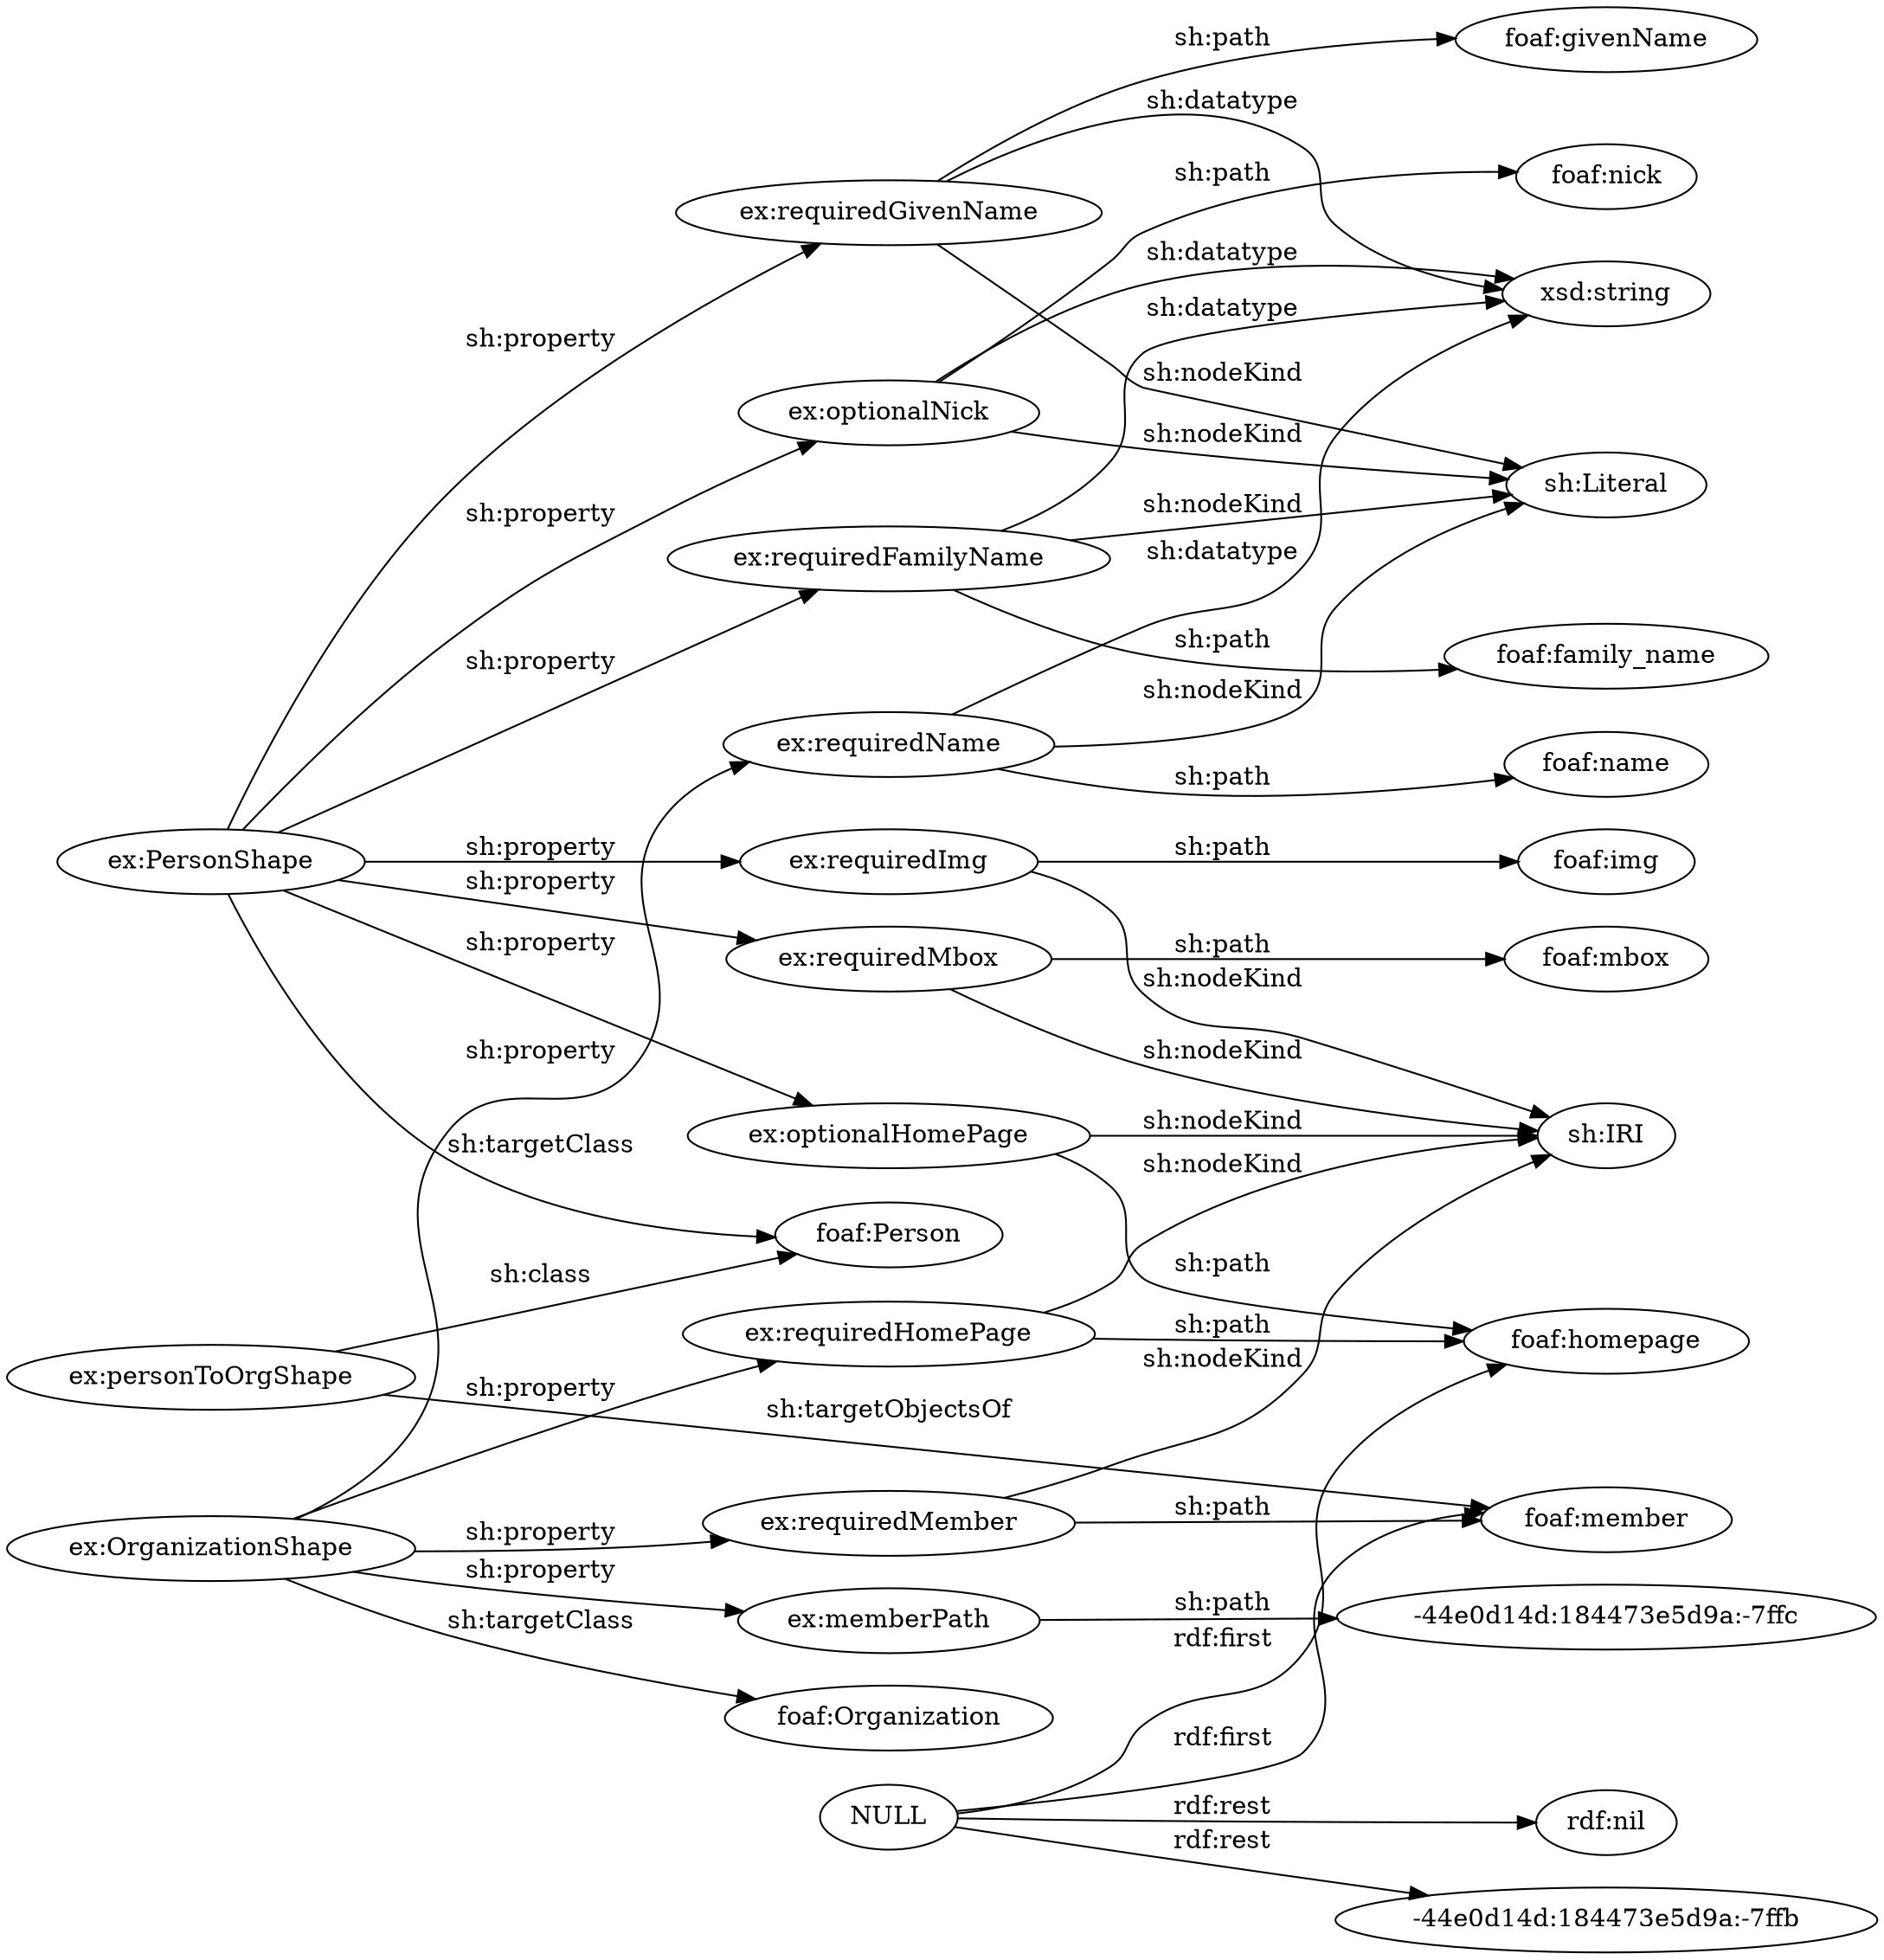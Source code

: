 digraph ar2dtool_diagram { 
rankdir=LR;
size="1501"
	"ex:personToOrgShape" -> "foaf:Person" [ label = "sh:class" ];
	"ex:personToOrgShape" -> "foaf:member" [ label = "sh:targetObjectsOf" ];
	"ex:requiredGivenName" -> "xsd:string" [ label = "sh:datatype" ];
	"ex:requiredGivenName" -> "sh:Literal" [ label = "sh:nodeKind" ];
	"ex:requiredGivenName" -> "foaf:givenName" [ label = "sh:path" ];
	"ex:requiredHomePage" -> "sh:IRI" [ label = "sh:nodeKind" ];
	"ex:requiredHomePage" -> "foaf:homepage" [ label = "sh:path" ];
	"ex:requiredName" -> "xsd:string" [ label = "sh:datatype" ];
	"ex:requiredName" -> "sh:Literal" [ label = "sh:nodeKind" ];
	"ex:requiredName" -> "foaf:name" [ label = "sh:path" ];
	"ex:requiredImg" -> "sh:IRI" [ label = "sh:nodeKind" ];
	"ex:requiredImg" -> "foaf:img" [ label = "sh:path" ];
	"ex:PersonShape" -> "ex:optionalNick" [ label = "sh:property" ];
	"ex:PersonShape" -> "ex:optionalHomePage" [ label = "sh:property" ];
	"ex:PersonShape" -> "ex:requiredMbox" [ label = "sh:property" ];
	"ex:PersonShape" -> "ex:requiredImg" [ label = "sh:property" ];
	"ex:PersonShape" -> "ex:requiredFamilyName" [ label = "sh:property" ];
	"ex:PersonShape" -> "ex:requiredGivenName" [ label = "sh:property" ];
	"ex:PersonShape" -> "foaf:Person" [ label = "sh:targetClass" ];
	"ex:optionalHomePage" -> "sh:IRI" [ label = "sh:nodeKind" ];
	"ex:optionalHomePage" -> "foaf:homepage" [ label = "sh:path" ];
	"ex:memberPath" -> "-44e0d14d:184473e5d9a:-7ffc" [ label = "sh:path" ];
	"ex:OrganizationShape" -> "ex:requiredHomePage" [ label = "sh:property" ];
	"ex:OrganizationShape" -> "ex:memberPath" [ label = "sh:property" ];
	"ex:OrganizationShape" -> "ex:requiredMember" [ label = "sh:property" ];
	"ex:OrganizationShape" -> "ex:requiredName" [ label = "sh:property" ];
	"ex:OrganizationShape" -> "foaf:Organization" [ label = "sh:targetClass" ];
	"ex:requiredMember" -> "sh:IRI" [ label = "sh:nodeKind" ];
	"ex:requiredMember" -> "foaf:member" [ label = "sh:path" ];
	"NULL" -> "rdf:nil" [ label = "rdf:rest" ];
	"NULL" -> "foaf:homepage" [ label = "rdf:first" ];
	"NULL" -> "-44e0d14d:184473e5d9a:-7ffb" [ label = "rdf:rest" ];
	"NULL" -> "foaf:member" [ label = "rdf:first" ];
	"ex:optionalNick" -> "xsd:string" [ label = "sh:datatype" ];
	"ex:optionalNick" -> "sh:Literal" [ label = "sh:nodeKind" ];
	"ex:optionalNick" -> "foaf:nick" [ label = "sh:path" ];
	"ex:requiredFamilyName" -> "xsd:string" [ label = "sh:datatype" ];
	"ex:requiredFamilyName" -> "sh:Literal" [ label = "sh:nodeKind" ];
	"ex:requiredFamilyName" -> "foaf:family_name" [ label = "sh:path" ];
	"ex:requiredMbox" -> "sh:IRI" [ label = "sh:nodeKind" ];
	"ex:requiredMbox" -> "foaf:mbox" [ label = "sh:path" ];

}
